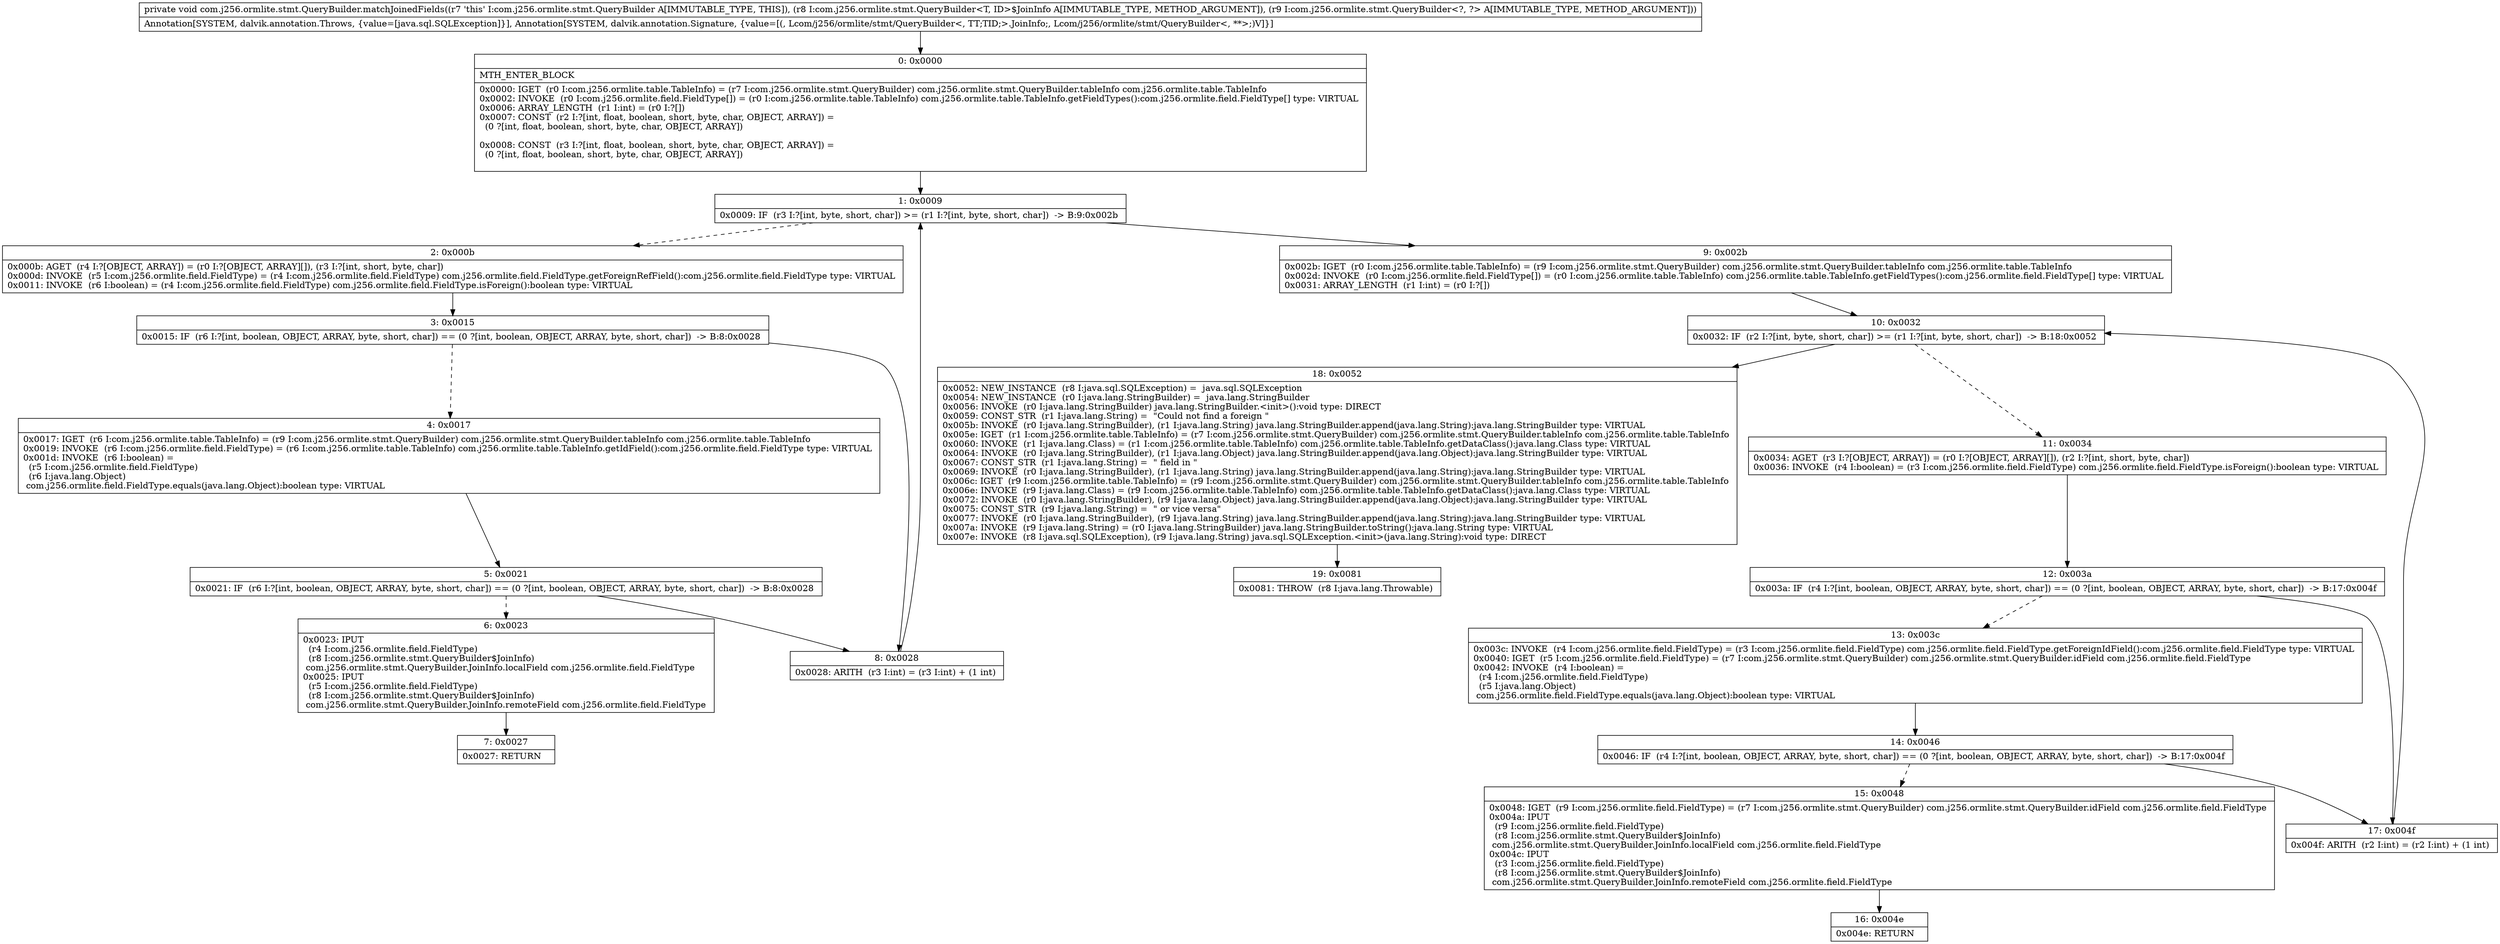 digraph "CFG forcom.j256.ormlite.stmt.QueryBuilder.matchJoinedFields(Lcom\/j256\/ormlite\/stmt\/QueryBuilder$JoinInfo;Lcom\/j256\/ormlite\/stmt\/QueryBuilder;)V" {
Node_0 [shape=record,label="{0\:\ 0x0000|MTH_ENTER_BLOCK\l|0x0000: IGET  (r0 I:com.j256.ormlite.table.TableInfo) = (r7 I:com.j256.ormlite.stmt.QueryBuilder) com.j256.ormlite.stmt.QueryBuilder.tableInfo com.j256.ormlite.table.TableInfo \l0x0002: INVOKE  (r0 I:com.j256.ormlite.field.FieldType[]) = (r0 I:com.j256.ormlite.table.TableInfo) com.j256.ormlite.table.TableInfo.getFieldTypes():com.j256.ormlite.field.FieldType[] type: VIRTUAL \l0x0006: ARRAY_LENGTH  (r1 I:int) = (r0 I:?[]) \l0x0007: CONST  (r2 I:?[int, float, boolean, short, byte, char, OBJECT, ARRAY]) = \l  (0 ?[int, float, boolean, short, byte, char, OBJECT, ARRAY])\l \l0x0008: CONST  (r3 I:?[int, float, boolean, short, byte, char, OBJECT, ARRAY]) = \l  (0 ?[int, float, boolean, short, byte, char, OBJECT, ARRAY])\l \l}"];
Node_1 [shape=record,label="{1\:\ 0x0009|0x0009: IF  (r3 I:?[int, byte, short, char]) \>= (r1 I:?[int, byte, short, char])  \-\> B:9:0x002b \l}"];
Node_2 [shape=record,label="{2\:\ 0x000b|0x000b: AGET  (r4 I:?[OBJECT, ARRAY]) = (r0 I:?[OBJECT, ARRAY][]), (r3 I:?[int, short, byte, char]) \l0x000d: INVOKE  (r5 I:com.j256.ormlite.field.FieldType) = (r4 I:com.j256.ormlite.field.FieldType) com.j256.ormlite.field.FieldType.getForeignRefField():com.j256.ormlite.field.FieldType type: VIRTUAL \l0x0011: INVOKE  (r6 I:boolean) = (r4 I:com.j256.ormlite.field.FieldType) com.j256.ormlite.field.FieldType.isForeign():boolean type: VIRTUAL \l}"];
Node_3 [shape=record,label="{3\:\ 0x0015|0x0015: IF  (r6 I:?[int, boolean, OBJECT, ARRAY, byte, short, char]) == (0 ?[int, boolean, OBJECT, ARRAY, byte, short, char])  \-\> B:8:0x0028 \l}"];
Node_4 [shape=record,label="{4\:\ 0x0017|0x0017: IGET  (r6 I:com.j256.ormlite.table.TableInfo) = (r9 I:com.j256.ormlite.stmt.QueryBuilder) com.j256.ormlite.stmt.QueryBuilder.tableInfo com.j256.ormlite.table.TableInfo \l0x0019: INVOKE  (r6 I:com.j256.ormlite.field.FieldType) = (r6 I:com.j256.ormlite.table.TableInfo) com.j256.ormlite.table.TableInfo.getIdField():com.j256.ormlite.field.FieldType type: VIRTUAL \l0x001d: INVOKE  (r6 I:boolean) = \l  (r5 I:com.j256.ormlite.field.FieldType)\l  (r6 I:java.lang.Object)\l com.j256.ormlite.field.FieldType.equals(java.lang.Object):boolean type: VIRTUAL \l}"];
Node_5 [shape=record,label="{5\:\ 0x0021|0x0021: IF  (r6 I:?[int, boolean, OBJECT, ARRAY, byte, short, char]) == (0 ?[int, boolean, OBJECT, ARRAY, byte, short, char])  \-\> B:8:0x0028 \l}"];
Node_6 [shape=record,label="{6\:\ 0x0023|0x0023: IPUT  \l  (r4 I:com.j256.ormlite.field.FieldType)\l  (r8 I:com.j256.ormlite.stmt.QueryBuilder$JoinInfo)\l com.j256.ormlite.stmt.QueryBuilder.JoinInfo.localField com.j256.ormlite.field.FieldType \l0x0025: IPUT  \l  (r5 I:com.j256.ormlite.field.FieldType)\l  (r8 I:com.j256.ormlite.stmt.QueryBuilder$JoinInfo)\l com.j256.ormlite.stmt.QueryBuilder.JoinInfo.remoteField com.j256.ormlite.field.FieldType \l}"];
Node_7 [shape=record,label="{7\:\ 0x0027|0x0027: RETURN   \l}"];
Node_8 [shape=record,label="{8\:\ 0x0028|0x0028: ARITH  (r3 I:int) = (r3 I:int) + (1 int) \l}"];
Node_9 [shape=record,label="{9\:\ 0x002b|0x002b: IGET  (r0 I:com.j256.ormlite.table.TableInfo) = (r9 I:com.j256.ormlite.stmt.QueryBuilder) com.j256.ormlite.stmt.QueryBuilder.tableInfo com.j256.ormlite.table.TableInfo \l0x002d: INVOKE  (r0 I:com.j256.ormlite.field.FieldType[]) = (r0 I:com.j256.ormlite.table.TableInfo) com.j256.ormlite.table.TableInfo.getFieldTypes():com.j256.ormlite.field.FieldType[] type: VIRTUAL \l0x0031: ARRAY_LENGTH  (r1 I:int) = (r0 I:?[]) \l}"];
Node_10 [shape=record,label="{10\:\ 0x0032|0x0032: IF  (r2 I:?[int, byte, short, char]) \>= (r1 I:?[int, byte, short, char])  \-\> B:18:0x0052 \l}"];
Node_11 [shape=record,label="{11\:\ 0x0034|0x0034: AGET  (r3 I:?[OBJECT, ARRAY]) = (r0 I:?[OBJECT, ARRAY][]), (r2 I:?[int, short, byte, char]) \l0x0036: INVOKE  (r4 I:boolean) = (r3 I:com.j256.ormlite.field.FieldType) com.j256.ormlite.field.FieldType.isForeign():boolean type: VIRTUAL \l}"];
Node_12 [shape=record,label="{12\:\ 0x003a|0x003a: IF  (r4 I:?[int, boolean, OBJECT, ARRAY, byte, short, char]) == (0 ?[int, boolean, OBJECT, ARRAY, byte, short, char])  \-\> B:17:0x004f \l}"];
Node_13 [shape=record,label="{13\:\ 0x003c|0x003c: INVOKE  (r4 I:com.j256.ormlite.field.FieldType) = (r3 I:com.j256.ormlite.field.FieldType) com.j256.ormlite.field.FieldType.getForeignIdField():com.j256.ormlite.field.FieldType type: VIRTUAL \l0x0040: IGET  (r5 I:com.j256.ormlite.field.FieldType) = (r7 I:com.j256.ormlite.stmt.QueryBuilder) com.j256.ormlite.stmt.QueryBuilder.idField com.j256.ormlite.field.FieldType \l0x0042: INVOKE  (r4 I:boolean) = \l  (r4 I:com.j256.ormlite.field.FieldType)\l  (r5 I:java.lang.Object)\l com.j256.ormlite.field.FieldType.equals(java.lang.Object):boolean type: VIRTUAL \l}"];
Node_14 [shape=record,label="{14\:\ 0x0046|0x0046: IF  (r4 I:?[int, boolean, OBJECT, ARRAY, byte, short, char]) == (0 ?[int, boolean, OBJECT, ARRAY, byte, short, char])  \-\> B:17:0x004f \l}"];
Node_15 [shape=record,label="{15\:\ 0x0048|0x0048: IGET  (r9 I:com.j256.ormlite.field.FieldType) = (r7 I:com.j256.ormlite.stmt.QueryBuilder) com.j256.ormlite.stmt.QueryBuilder.idField com.j256.ormlite.field.FieldType \l0x004a: IPUT  \l  (r9 I:com.j256.ormlite.field.FieldType)\l  (r8 I:com.j256.ormlite.stmt.QueryBuilder$JoinInfo)\l com.j256.ormlite.stmt.QueryBuilder.JoinInfo.localField com.j256.ormlite.field.FieldType \l0x004c: IPUT  \l  (r3 I:com.j256.ormlite.field.FieldType)\l  (r8 I:com.j256.ormlite.stmt.QueryBuilder$JoinInfo)\l com.j256.ormlite.stmt.QueryBuilder.JoinInfo.remoteField com.j256.ormlite.field.FieldType \l}"];
Node_16 [shape=record,label="{16\:\ 0x004e|0x004e: RETURN   \l}"];
Node_17 [shape=record,label="{17\:\ 0x004f|0x004f: ARITH  (r2 I:int) = (r2 I:int) + (1 int) \l}"];
Node_18 [shape=record,label="{18\:\ 0x0052|0x0052: NEW_INSTANCE  (r8 I:java.sql.SQLException) =  java.sql.SQLException \l0x0054: NEW_INSTANCE  (r0 I:java.lang.StringBuilder) =  java.lang.StringBuilder \l0x0056: INVOKE  (r0 I:java.lang.StringBuilder) java.lang.StringBuilder.\<init\>():void type: DIRECT \l0x0059: CONST_STR  (r1 I:java.lang.String) =  \"Could not find a foreign \" \l0x005b: INVOKE  (r0 I:java.lang.StringBuilder), (r1 I:java.lang.String) java.lang.StringBuilder.append(java.lang.String):java.lang.StringBuilder type: VIRTUAL \l0x005e: IGET  (r1 I:com.j256.ormlite.table.TableInfo) = (r7 I:com.j256.ormlite.stmt.QueryBuilder) com.j256.ormlite.stmt.QueryBuilder.tableInfo com.j256.ormlite.table.TableInfo \l0x0060: INVOKE  (r1 I:java.lang.Class) = (r1 I:com.j256.ormlite.table.TableInfo) com.j256.ormlite.table.TableInfo.getDataClass():java.lang.Class type: VIRTUAL \l0x0064: INVOKE  (r0 I:java.lang.StringBuilder), (r1 I:java.lang.Object) java.lang.StringBuilder.append(java.lang.Object):java.lang.StringBuilder type: VIRTUAL \l0x0067: CONST_STR  (r1 I:java.lang.String) =  \" field in \" \l0x0069: INVOKE  (r0 I:java.lang.StringBuilder), (r1 I:java.lang.String) java.lang.StringBuilder.append(java.lang.String):java.lang.StringBuilder type: VIRTUAL \l0x006c: IGET  (r9 I:com.j256.ormlite.table.TableInfo) = (r9 I:com.j256.ormlite.stmt.QueryBuilder) com.j256.ormlite.stmt.QueryBuilder.tableInfo com.j256.ormlite.table.TableInfo \l0x006e: INVOKE  (r9 I:java.lang.Class) = (r9 I:com.j256.ormlite.table.TableInfo) com.j256.ormlite.table.TableInfo.getDataClass():java.lang.Class type: VIRTUAL \l0x0072: INVOKE  (r0 I:java.lang.StringBuilder), (r9 I:java.lang.Object) java.lang.StringBuilder.append(java.lang.Object):java.lang.StringBuilder type: VIRTUAL \l0x0075: CONST_STR  (r9 I:java.lang.String) =  \" or vice versa\" \l0x0077: INVOKE  (r0 I:java.lang.StringBuilder), (r9 I:java.lang.String) java.lang.StringBuilder.append(java.lang.String):java.lang.StringBuilder type: VIRTUAL \l0x007a: INVOKE  (r9 I:java.lang.String) = (r0 I:java.lang.StringBuilder) java.lang.StringBuilder.toString():java.lang.String type: VIRTUAL \l0x007e: INVOKE  (r8 I:java.sql.SQLException), (r9 I:java.lang.String) java.sql.SQLException.\<init\>(java.lang.String):void type: DIRECT \l}"];
Node_19 [shape=record,label="{19\:\ 0x0081|0x0081: THROW  (r8 I:java.lang.Throwable) \l}"];
MethodNode[shape=record,label="{private void com.j256.ormlite.stmt.QueryBuilder.matchJoinedFields((r7 'this' I:com.j256.ormlite.stmt.QueryBuilder A[IMMUTABLE_TYPE, THIS]), (r8 I:com.j256.ormlite.stmt.QueryBuilder\<T, ID\>$JoinInfo A[IMMUTABLE_TYPE, METHOD_ARGUMENT]), (r9 I:com.j256.ormlite.stmt.QueryBuilder\<?, ?\> A[IMMUTABLE_TYPE, METHOD_ARGUMENT]))  | Annotation[SYSTEM, dalvik.annotation.Throws, \{value=[java.sql.SQLException]\}], Annotation[SYSTEM, dalvik.annotation.Signature, \{value=[(, Lcom\/j256\/ormlite\/stmt\/QueryBuilder\<, TT;TID;\>.JoinInfo;, Lcom\/j256\/ormlite\/stmt\/QueryBuilder\<, **\>;)V]\}]\l}"];
MethodNode -> Node_0;
Node_0 -> Node_1;
Node_1 -> Node_2[style=dashed];
Node_1 -> Node_9;
Node_2 -> Node_3;
Node_3 -> Node_4[style=dashed];
Node_3 -> Node_8;
Node_4 -> Node_5;
Node_5 -> Node_6[style=dashed];
Node_5 -> Node_8;
Node_6 -> Node_7;
Node_8 -> Node_1;
Node_9 -> Node_10;
Node_10 -> Node_11[style=dashed];
Node_10 -> Node_18;
Node_11 -> Node_12;
Node_12 -> Node_13[style=dashed];
Node_12 -> Node_17;
Node_13 -> Node_14;
Node_14 -> Node_15[style=dashed];
Node_14 -> Node_17;
Node_15 -> Node_16;
Node_17 -> Node_10;
Node_18 -> Node_19;
}

